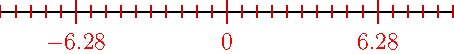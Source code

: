 size(8cm,0);
import graph;  

xlimits( -3pi, 3pi);  
xaxis(BottomTop(), Ticks(Label("$%.2f$",red), Step=2pi, step=pi/5, pTick=.8red));
